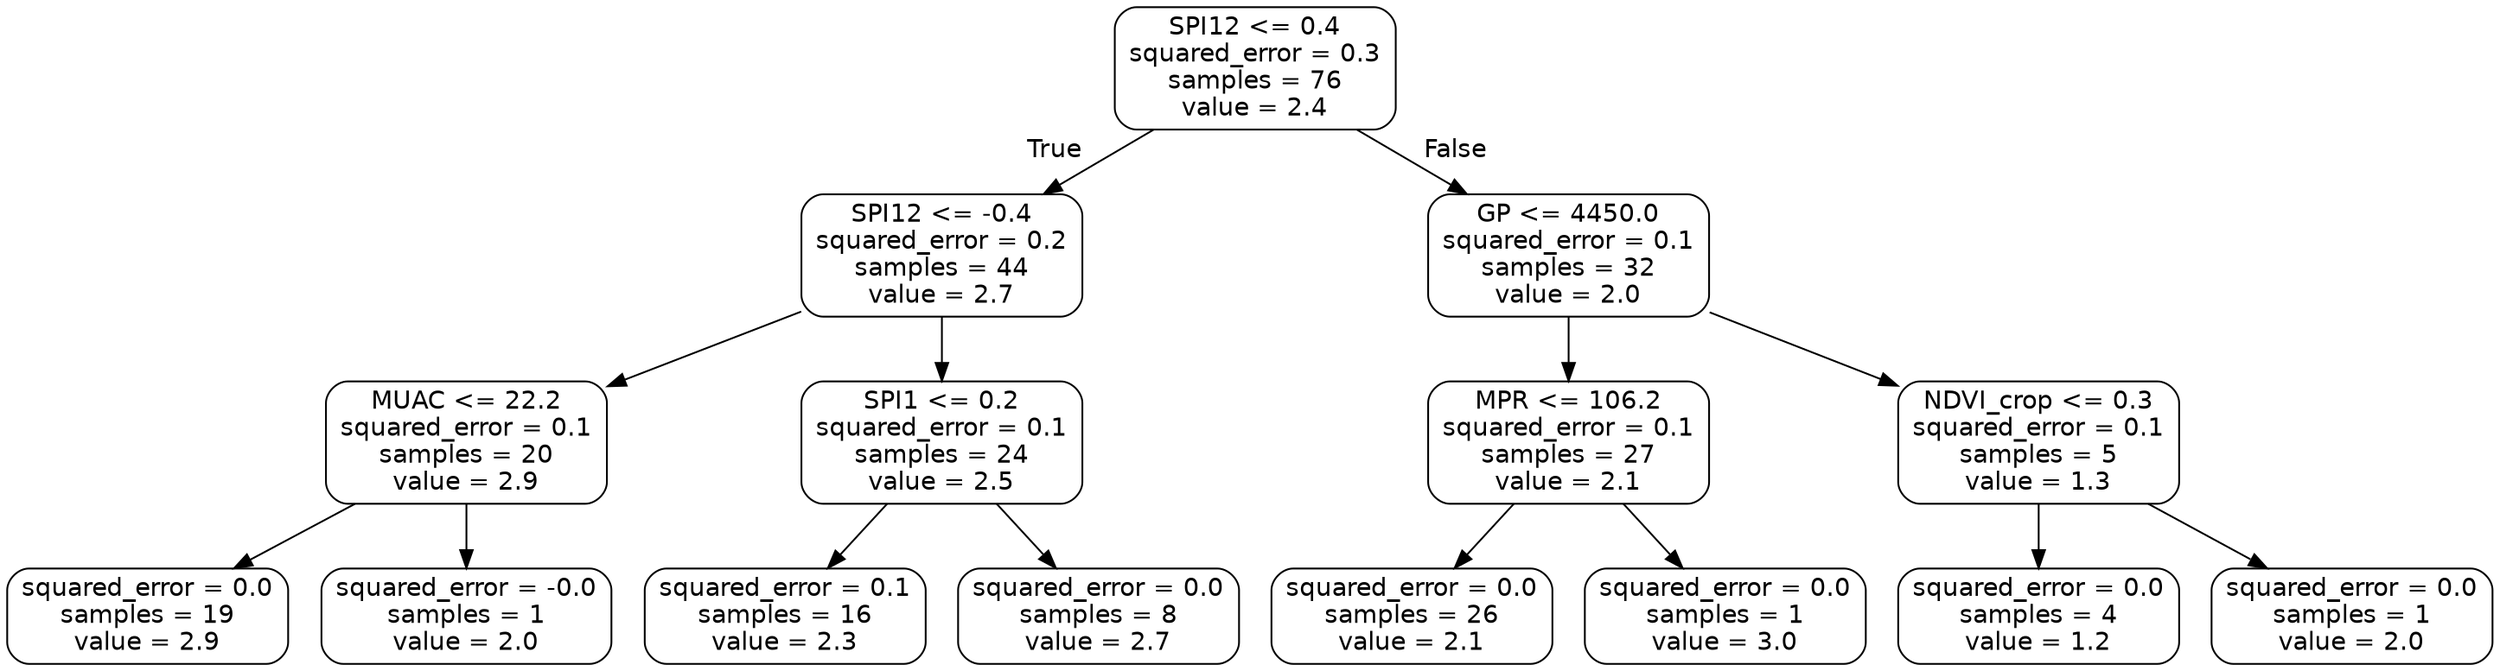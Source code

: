 digraph Tree {
node [shape=box, style="rounded", color="black", fontname="helvetica"] ;
edge [fontname="helvetica"] ;
0 [label="SPI12 <= 0.4\nsquared_error = 0.3\nsamples = 76\nvalue = 2.4"] ;
1 [label="SPI12 <= -0.4\nsquared_error = 0.2\nsamples = 44\nvalue = 2.7"] ;
0 -> 1 [labeldistance=2.5, labelangle=45, headlabel="True"] ;
2 [label="MUAC <= 22.2\nsquared_error = 0.1\nsamples = 20\nvalue = 2.9"] ;
1 -> 2 ;
3 [label="squared_error = 0.0\nsamples = 19\nvalue = 2.9"] ;
2 -> 3 ;
4 [label="squared_error = -0.0\nsamples = 1\nvalue = 2.0"] ;
2 -> 4 ;
5 [label="SPI1 <= 0.2\nsquared_error = 0.1\nsamples = 24\nvalue = 2.5"] ;
1 -> 5 ;
6 [label="squared_error = 0.1\nsamples = 16\nvalue = 2.3"] ;
5 -> 6 ;
7 [label="squared_error = 0.0\nsamples = 8\nvalue = 2.7"] ;
5 -> 7 ;
8 [label="GP <= 4450.0\nsquared_error = 0.1\nsamples = 32\nvalue = 2.0"] ;
0 -> 8 [labeldistance=2.5, labelangle=-45, headlabel="False"] ;
9 [label="MPR <= 106.2\nsquared_error = 0.1\nsamples = 27\nvalue = 2.1"] ;
8 -> 9 ;
10 [label="squared_error = 0.0\nsamples = 26\nvalue = 2.1"] ;
9 -> 10 ;
11 [label="squared_error = 0.0\nsamples = 1\nvalue = 3.0"] ;
9 -> 11 ;
12 [label="NDVI_crop <= 0.3\nsquared_error = 0.1\nsamples = 5\nvalue = 1.3"] ;
8 -> 12 ;
13 [label="squared_error = 0.0\nsamples = 4\nvalue = 1.2"] ;
12 -> 13 ;
14 [label="squared_error = 0.0\nsamples = 1\nvalue = 2.0"] ;
12 -> 14 ;
}